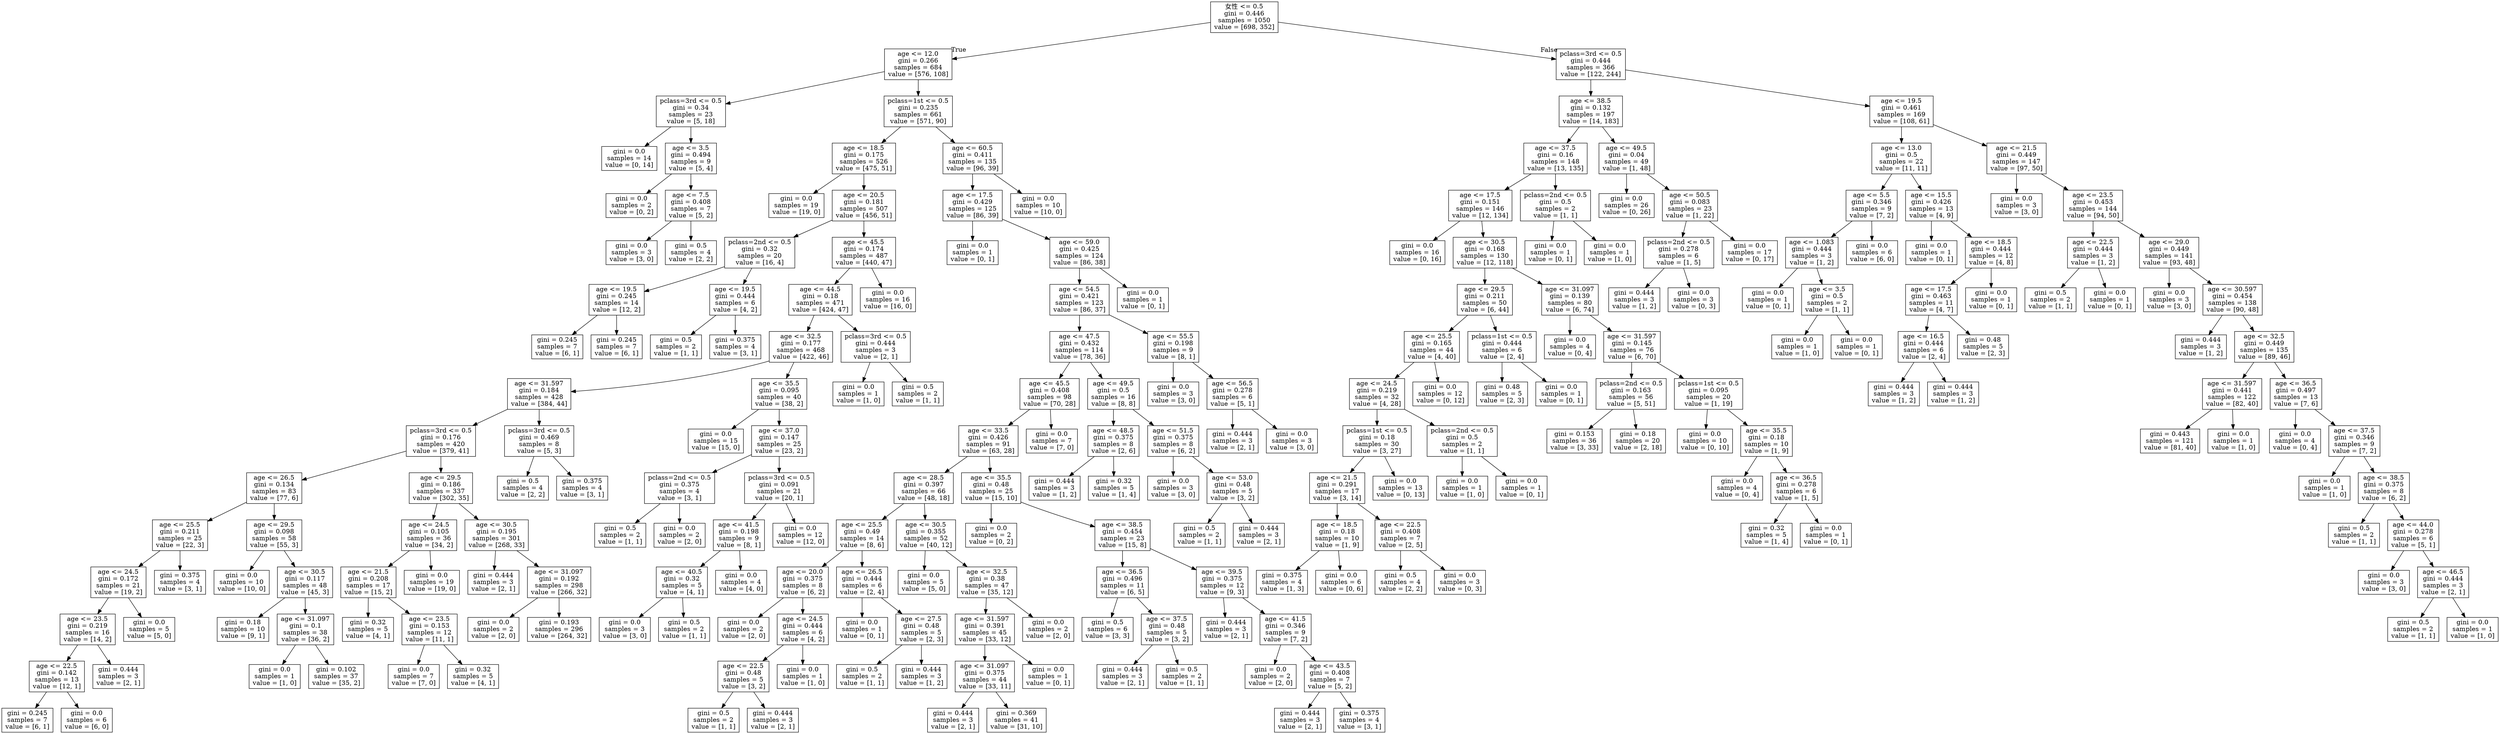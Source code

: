 digraph Tree {
node [shape=box] ;
0 [label="女性 <= 0.5\ngini = 0.446\nsamples = 1050\nvalue = [698, 352]"] ;
1 [label="age <= 12.0\ngini = 0.266\nsamples = 684\nvalue = [576, 108]"] ;
0 -> 1 [labeldistance=2.5, labelangle=45, headlabel="True"] ;
2 [label="pclass=3rd <= 0.5\ngini = 0.34\nsamples = 23\nvalue = [5, 18]"] ;
1 -> 2 ;
3 [label="gini = 0.0\nsamples = 14\nvalue = [0, 14]"] ;
2 -> 3 ;
4 [label="age <= 3.5\ngini = 0.494\nsamples = 9\nvalue = [5, 4]"] ;
2 -> 4 ;
5 [label="gini = 0.0\nsamples = 2\nvalue = [0, 2]"] ;
4 -> 5 ;
6 [label="age <= 7.5\ngini = 0.408\nsamples = 7\nvalue = [5, 2]"] ;
4 -> 6 ;
7 [label="gini = 0.0\nsamples = 3\nvalue = [3, 0]"] ;
6 -> 7 ;
8 [label="gini = 0.5\nsamples = 4\nvalue = [2, 2]"] ;
6 -> 8 ;
9 [label="pclass=1st <= 0.5\ngini = 0.235\nsamples = 661\nvalue = [571, 90]"] ;
1 -> 9 ;
10 [label="age <= 18.5\ngini = 0.175\nsamples = 526\nvalue = [475, 51]"] ;
9 -> 10 ;
11 [label="gini = 0.0\nsamples = 19\nvalue = [19, 0]"] ;
10 -> 11 ;
12 [label="age <= 20.5\ngini = 0.181\nsamples = 507\nvalue = [456, 51]"] ;
10 -> 12 ;
13 [label="pclass=2nd <= 0.5\ngini = 0.32\nsamples = 20\nvalue = [16, 4]"] ;
12 -> 13 ;
14 [label="age <= 19.5\ngini = 0.245\nsamples = 14\nvalue = [12, 2]"] ;
13 -> 14 ;
15 [label="gini = 0.245\nsamples = 7\nvalue = [6, 1]"] ;
14 -> 15 ;
16 [label="gini = 0.245\nsamples = 7\nvalue = [6, 1]"] ;
14 -> 16 ;
17 [label="age <= 19.5\ngini = 0.444\nsamples = 6\nvalue = [4, 2]"] ;
13 -> 17 ;
18 [label="gini = 0.5\nsamples = 2\nvalue = [1, 1]"] ;
17 -> 18 ;
19 [label="gini = 0.375\nsamples = 4\nvalue = [3, 1]"] ;
17 -> 19 ;
20 [label="age <= 45.5\ngini = 0.174\nsamples = 487\nvalue = [440, 47]"] ;
12 -> 20 ;
21 [label="age <= 44.5\ngini = 0.18\nsamples = 471\nvalue = [424, 47]"] ;
20 -> 21 ;
22 [label="age <= 32.5\ngini = 0.177\nsamples = 468\nvalue = [422, 46]"] ;
21 -> 22 ;
23 [label="age <= 31.597\ngini = 0.184\nsamples = 428\nvalue = [384, 44]"] ;
22 -> 23 ;
24 [label="pclass=3rd <= 0.5\ngini = 0.176\nsamples = 420\nvalue = [379, 41]"] ;
23 -> 24 ;
25 [label="age <= 26.5\ngini = 0.134\nsamples = 83\nvalue = [77, 6]"] ;
24 -> 25 ;
26 [label="age <= 25.5\ngini = 0.211\nsamples = 25\nvalue = [22, 3]"] ;
25 -> 26 ;
27 [label="age <= 24.5\ngini = 0.172\nsamples = 21\nvalue = [19, 2]"] ;
26 -> 27 ;
28 [label="age <= 23.5\ngini = 0.219\nsamples = 16\nvalue = [14, 2]"] ;
27 -> 28 ;
29 [label="age <= 22.5\ngini = 0.142\nsamples = 13\nvalue = [12, 1]"] ;
28 -> 29 ;
30 [label="gini = 0.245\nsamples = 7\nvalue = [6, 1]"] ;
29 -> 30 ;
31 [label="gini = 0.0\nsamples = 6\nvalue = [6, 0]"] ;
29 -> 31 ;
32 [label="gini = 0.444\nsamples = 3\nvalue = [2, 1]"] ;
28 -> 32 ;
33 [label="gini = 0.0\nsamples = 5\nvalue = [5, 0]"] ;
27 -> 33 ;
34 [label="gini = 0.375\nsamples = 4\nvalue = [3, 1]"] ;
26 -> 34 ;
35 [label="age <= 29.5\ngini = 0.098\nsamples = 58\nvalue = [55, 3]"] ;
25 -> 35 ;
36 [label="gini = 0.0\nsamples = 10\nvalue = [10, 0]"] ;
35 -> 36 ;
37 [label="age <= 30.5\ngini = 0.117\nsamples = 48\nvalue = [45, 3]"] ;
35 -> 37 ;
38 [label="gini = 0.18\nsamples = 10\nvalue = [9, 1]"] ;
37 -> 38 ;
39 [label="age <= 31.097\ngini = 0.1\nsamples = 38\nvalue = [36, 2]"] ;
37 -> 39 ;
40 [label="gini = 0.0\nsamples = 1\nvalue = [1, 0]"] ;
39 -> 40 ;
41 [label="gini = 0.102\nsamples = 37\nvalue = [35, 2]"] ;
39 -> 41 ;
42 [label="age <= 29.5\ngini = 0.186\nsamples = 337\nvalue = [302, 35]"] ;
24 -> 42 ;
43 [label="age <= 24.5\ngini = 0.105\nsamples = 36\nvalue = [34, 2]"] ;
42 -> 43 ;
44 [label="age <= 21.5\ngini = 0.208\nsamples = 17\nvalue = [15, 2]"] ;
43 -> 44 ;
45 [label="gini = 0.32\nsamples = 5\nvalue = [4, 1]"] ;
44 -> 45 ;
46 [label="age <= 23.5\ngini = 0.153\nsamples = 12\nvalue = [11, 1]"] ;
44 -> 46 ;
47 [label="gini = 0.0\nsamples = 7\nvalue = [7, 0]"] ;
46 -> 47 ;
48 [label="gini = 0.32\nsamples = 5\nvalue = [4, 1]"] ;
46 -> 48 ;
49 [label="gini = 0.0\nsamples = 19\nvalue = [19, 0]"] ;
43 -> 49 ;
50 [label="age <= 30.5\ngini = 0.195\nsamples = 301\nvalue = [268, 33]"] ;
42 -> 50 ;
51 [label="gini = 0.444\nsamples = 3\nvalue = [2, 1]"] ;
50 -> 51 ;
52 [label="age <= 31.097\ngini = 0.192\nsamples = 298\nvalue = [266, 32]"] ;
50 -> 52 ;
53 [label="gini = 0.0\nsamples = 2\nvalue = [2, 0]"] ;
52 -> 53 ;
54 [label="gini = 0.193\nsamples = 296\nvalue = [264, 32]"] ;
52 -> 54 ;
55 [label="pclass=3rd <= 0.5\ngini = 0.469\nsamples = 8\nvalue = [5, 3]"] ;
23 -> 55 ;
56 [label="gini = 0.5\nsamples = 4\nvalue = [2, 2]"] ;
55 -> 56 ;
57 [label="gini = 0.375\nsamples = 4\nvalue = [3, 1]"] ;
55 -> 57 ;
58 [label="age <= 35.5\ngini = 0.095\nsamples = 40\nvalue = [38, 2]"] ;
22 -> 58 ;
59 [label="gini = 0.0\nsamples = 15\nvalue = [15, 0]"] ;
58 -> 59 ;
60 [label="age <= 37.0\ngini = 0.147\nsamples = 25\nvalue = [23, 2]"] ;
58 -> 60 ;
61 [label="pclass=2nd <= 0.5\ngini = 0.375\nsamples = 4\nvalue = [3, 1]"] ;
60 -> 61 ;
62 [label="gini = 0.5\nsamples = 2\nvalue = [1, 1]"] ;
61 -> 62 ;
63 [label="gini = 0.0\nsamples = 2\nvalue = [2, 0]"] ;
61 -> 63 ;
64 [label="pclass=3rd <= 0.5\ngini = 0.091\nsamples = 21\nvalue = [20, 1]"] ;
60 -> 64 ;
65 [label="age <= 41.5\ngini = 0.198\nsamples = 9\nvalue = [8, 1]"] ;
64 -> 65 ;
66 [label="age <= 40.5\ngini = 0.32\nsamples = 5\nvalue = [4, 1]"] ;
65 -> 66 ;
67 [label="gini = 0.0\nsamples = 3\nvalue = [3, 0]"] ;
66 -> 67 ;
68 [label="gini = 0.5\nsamples = 2\nvalue = [1, 1]"] ;
66 -> 68 ;
69 [label="gini = 0.0\nsamples = 4\nvalue = [4, 0]"] ;
65 -> 69 ;
70 [label="gini = 0.0\nsamples = 12\nvalue = [12, 0]"] ;
64 -> 70 ;
71 [label="pclass=3rd <= 0.5\ngini = 0.444\nsamples = 3\nvalue = [2, 1]"] ;
21 -> 71 ;
72 [label="gini = 0.0\nsamples = 1\nvalue = [1, 0]"] ;
71 -> 72 ;
73 [label="gini = 0.5\nsamples = 2\nvalue = [1, 1]"] ;
71 -> 73 ;
74 [label="gini = 0.0\nsamples = 16\nvalue = [16, 0]"] ;
20 -> 74 ;
75 [label="age <= 60.5\ngini = 0.411\nsamples = 135\nvalue = [96, 39]"] ;
9 -> 75 ;
76 [label="age <= 17.5\ngini = 0.429\nsamples = 125\nvalue = [86, 39]"] ;
75 -> 76 ;
77 [label="gini = 0.0\nsamples = 1\nvalue = [0, 1]"] ;
76 -> 77 ;
78 [label="age <= 59.0\ngini = 0.425\nsamples = 124\nvalue = [86, 38]"] ;
76 -> 78 ;
79 [label="age <= 54.5\ngini = 0.421\nsamples = 123\nvalue = [86, 37]"] ;
78 -> 79 ;
80 [label="age <= 47.5\ngini = 0.432\nsamples = 114\nvalue = [78, 36]"] ;
79 -> 80 ;
81 [label="age <= 45.5\ngini = 0.408\nsamples = 98\nvalue = [70, 28]"] ;
80 -> 81 ;
82 [label="age <= 33.5\ngini = 0.426\nsamples = 91\nvalue = [63, 28]"] ;
81 -> 82 ;
83 [label="age <= 28.5\ngini = 0.397\nsamples = 66\nvalue = [48, 18]"] ;
82 -> 83 ;
84 [label="age <= 25.5\ngini = 0.49\nsamples = 14\nvalue = [8, 6]"] ;
83 -> 84 ;
85 [label="age <= 20.0\ngini = 0.375\nsamples = 8\nvalue = [6, 2]"] ;
84 -> 85 ;
86 [label="gini = 0.0\nsamples = 2\nvalue = [2, 0]"] ;
85 -> 86 ;
87 [label="age <= 24.5\ngini = 0.444\nsamples = 6\nvalue = [4, 2]"] ;
85 -> 87 ;
88 [label="age <= 22.5\ngini = 0.48\nsamples = 5\nvalue = [3, 2]"] ;
87 -> 88 ;
89 [label="gini = 0.5\nsamples = 2\nvalue = [1, 1]"] ;
88 -> 89 ;
90 [label="gini = 0.444\nsamples = 3\nvalue = [2, 1]"] ;
88 -> 90 ;
91 [label="gini = 0.0\nsamples = 1\nvalue = [1, 0]"] ;
87 -> 91 ;
92 [label="age <= 26.5\ngini = 0.444\nsamples = 6\nvalue = [2, 4]"] ;
84 -> 92 ;
93 [label="gini = 0.0\nsamples = 1\nvalue = [0, 1]"] ;
92 -> 93 ;
94 [label="age <= 27.5\ngini = 0.48\nsamples = 5\nvalue = [2, 3]"] ;
92 -> 94 ;
95 [label="gini = 0.5\nsamples = 2\nvalue = [1, 1]"] ;
94 -> 95 ;
96 [label="gini = 0.444\nsamples = 3\nvalue = [1, 2]"] ;
94 -> 96 ;
97 [label="age <= 30.5\ngini = 0.355\nsamples = 52\nvalue = [40, 12]"] ;
83 -> 97 ;
98 [label="gini = 0.0\nsamples = 5\nvalue = [5, 0]"] ;
97 -> 98 ;
99 [label="age <= 32.5\ngini = 0.38\nsamples = 47\nvalue = [35, 12]"] ;
97 -> 99 ;
100 [label="age <= 31.597\ngini = 0.391\nsamples = 45\nvalue = [33, 12]"] ;
99 -> 100 ;
101 [label="age <= 31.097\ngini = 0.375\nsamples = 44\nvalue = [33, 11]"] ;
100 -> 101 ;
102 [label="gini = 0.444\nsamples = 3\nvalue = [2, 1]"] ;
101 -> 102 ;
103 [label="gini = 0.369\nsamples = 41\nvalue = [31, 10]"] ;
101 -> 103 ;
104 [label="gini = 0.0\nsamples = 1\nvalue = [0, 1]"] ;
100 -> 104 ;
105 [label="gini = 0.0\nsamples = 2\nvalue = [2, 0]"] ;
99 -> 105 ;
106 [label="age <= 35.5\ngini = 0.48\nsamples = 25\nvalue = [15, 10]"] ;
82 -> 106 ;
107 [label="gini = 0.0\nsamples = 2\nvalue = [0, 2]"] ;
106 -> 107 ;
108 [label="age <= 38.5\ngini = 0.454\nsamples = 23\nvalue = [15, 8]"] ;
106 -> 108 ;
109 [label="age <= 36.5\ngini = 0.496\nsamples = 11\nvalue = [6, 5]"] ;
108 -> 109 ;
110 [label="gini = 0.5\nsamples = 6\nvalue = [3, 3]"] ;
109 -> 110 ;
111 [label="age <= 37.5\ngini = 0.48\nsamples = 5\nvalue = [3, 2]"] ;
109 -> 111 ;
112 [label="gini = 0.444\nsamples = 3\nvalue = [2, 1]"] ;
111 -> 112 ;
113 [label="gini = 0.5\nsamples = 2\nvalue = [1, 1]"] ;
111 -> 113 ;
114 [label="age <= 39.5\ngini = 0.375\nsamples = 12\nvalue = [9, 3]"] ;
108 -> 114 ;
115 [label="gini = 0.444\nsamples = 3\nvalue = [2, 1]"] ;
114 -> 115 ;
116 [label="age <= 41.5\ngini = 0.346\nsamples = 9\nvalue = [7, 2]"] ;
114 -> 116 ;
117 [label="gini = 0.0\nsamples = 2\nvalue = [2, 0]"] ;
116 -> 117 ;
118 [label="age <= 43.5\ngini = 0.408\nsamples = 7\nvalue = [5, 2]"] ;
116 -> 118 ;
119 [label="gini = 0.444\nsamples = 3\nvalue = [2, 1]"] ;
118 -> 119 ;
120 [label="gini = 0.375\nsamples = 4\nvalue = [3, 1]"] ;
118 -> 120 ;
121 [label="gini = 0.0\nsamples = 7\nvalue = [7, 0]"] ;
81 -> 121 ;
122 [label="age <= 49.5\ngini = 0.5\nsamples = 16\nvalue = [8, 8]"] ;
80 -> 122 ;
123 [label="age <= 48.5\ngini = 0.375\nsamples = 8\nvalue = [2, 6]"] ;
122 -> 123 ;
124 [label="gini = 0.444\nsamples = 3\nvalue = [1, 2]"] ;
123 -> 124 ;
125 [label="gini = 0.32\nsamples = 5\nvalue = [1, 4]"] ;
123 -> 125 ;
126 [label="age <= 51.5\ngini = 0.375\nsamples = 8\nvalue = [6, 2]"] ;
122 -> 126 ;
127 [label="gini = 0.0\nsamples = 3\nvalue = [3, 0]"] ;
126 -> 127 ;
128 [label="age <= 53.0\ngini = 0.48\nsamples = 5\nvalue = [3, 2]"] ;
126 -> 128 ;
129 [label="gini = 0.5\nsamples = 2\nvalue = [1, 1]"] ;
128 -> 129 ;
130 [label="gini = 0.444\nsamples = 3\nvalue = [2, 1]"] ;
128 -> 130 ;
131 [label="age <= 55.5\ngini = 0.198\nsamples = 9\nvalue = [8, 1]"] ;
79 -> 131 ;
132 [label="gini = 0.0\nsamples = 3\nvalue = [3, 0]"] ;
131 -> 132 ;
133 [label="age <= 56.5\ngini = 0.278\nsamples = 6\nvalue = [5, 1]"] ;
131 -> 133 ;
134 [label="gini = 0.444\nsamples = 3\nvalue = [2, 1]"] ;
133 -> 134 ;
135 [label="gini = 0.0\nsamples = 3\nvalue = [3, 0]"] ;
133 -> 135 ;
136 [label="gini = 0.0\nsamples = 1\nvalue = [0, 1]"] ;
78 -> 136 ;
137 [label="gini = 0.0\nsamples = 10\nvalue = [10, 0]"] ;
75 -> 137 ;
138 [label="pclass=3rd <= 0.5\ngini = 0.444\nsamples = 366\nvalue = [122, 244]"] ;
0 -> 138 [labeldistance=2.5, labelangle=-45, headlabel="False"] ;
139 [label="age <= 38.5\ngini = 0.132\nsamples = 197\nvalue = [14, 183]"] ;
138 -> 139 ;
140 [label="age <= 37.5\ngini = 0.16\nsamples = 148\nvalue = [13, 135]"] ;
139 -> 140 ;
141 [label="age <= 17.5\ngini = 0.151\nsamples = 146\nvalue = [12, 134]"] ;
140 -> 141 ;
142 [label="gini = 0.0\nsamples = 16\nvalue = [0, 16]"] ;
141 -> 142 ;
143 [label="age <= 30.5\ngini = 0.168\nsamples = 130\nvalue = [12, 118]"] ;
141 -> 143 ;
144 [label="age <= 29.5\ngini = 0.211\nsamples = 50\nvalue = [6, 44]"] ;
143 -> 144 ;
145 [label="age <= 25.5\ngini = 0.165\nsamples = 44\nvalue = [4, 40]"] ;
144 -> 145 ;
146 [label="age <= 24.5\ngini = 0.219\nsamples = 32\nvalue = [4, 28]"] ;
145 -> 146 ;
147 [label="pclass=1st <= 0.5\ngini = 0.18\nsamples = 30\nvalue = [3, 27]"] ;
146 -> 147 ;
148 [label="age <= 21.5\ngini = 0.291\nsamples = 17\nvalue = [3, 14]"] ;
147 -> 148 ;
149 [label="age <= 18.5\ngini = 0.18\nsamples = 10\nvalue = [1, 9]"] ;
148 -> 149 ;
150 [label="gini = 0.375\nsamples = 4\nvalue = [1, 3]"] ;
149 -> 150 ;
151 [label="gini = 0.0\nsamples = 6\nvalue = [0, 6]"] ;
149 -> 151 ;
152 [label="age <= 22.5\ngini = 0.408\nsamples = 7\nvalue = [2, 5]"] ;
148 -> 152 ;
153 [label="gini = 0.5\nsamples = 4\nvalue = [2, 2]"] ;
152 -> 153 ;
154 [label="gini = 0.0\nsamples = 3\nvalue = [0, 3]"] ;
152 -> 154 ;
155 [label="gini = 0.0\nsamples = 13\nvalue = [0, 13]"] ;
147 -> 155 ;
156 [label="pclass=2nd <= 0.5\ngini = 0.5\nsamples = 2\nvalue = [1, 1]"] ;
146 -> 156 ;
157 [label="gini = 0.0\nsamples = 1\nvalue = [1, 0]"] ;
156 -> 157 ;
158 [label="gini = 0.0\nsamples = 1\nvalue = [0, 1]"] ;
156 -> 158 ;
159 [label="gini = 0.0\nsamples = 12\nvalue = [0, 12]"] ;
145 -> 159 ;
160 [label="pclass=1st <= 0.5\ngini = 0.444\nsamples = 6\nvalue = [2, 4]"] ;
144 -> 160 ;
161 [label="gini = 0.48\nsamples = 5\nvalue = [2, 3]"] ;
160 -> 161 ;
162 [label="gini = 0.0\nsamples = 1\nvalue = [0, 1]"] ;
160 -> 162 ;
163 [label="age <= 31.097\ngini = 0.139\nsamples = 80\nvalue = [6, 74]"] ;
143 -> 163 ;
164 [label="gini = 0.0\nsamples = 4\nvalue = [0, 4]"] ;
163 -> 164 ;
165 [label="age <= 31.597\ngini = 0.145\nsamples = 76\nvalue = [6, 70]"] ;
163 -> 165 ;
166 [label="pclass=2nd <= 0.5\ngini = 0.163\nsamples = 56\nvalue = [5, 51]"] ;
165 -> 166 ;
167 [label="gini = 0.153\nsamples = 36\nvalue = [3, 33]"] ;
166 -> 167 ;
168 [label="gini = 0.18\nsamples = 20\nvalue = [2, 18]"] ;
166 -> 168 ;
169 [label="pclass=1st <= 0.5\ngini = 0.095\nsamples = 20\nvalue = [1, 19]"] ;
165 -> 169 ;
170 [label="gini = 0.0\nsamples = 10\nvalue = [0, 10]"] ;
169 -> 170 ;
171 [label="age <= 35.5\ngini = 0.18\nsamples = 10\nvalue = [1, 9]"] ;
169 -> 171 ;
172 [label="gini = 0.0\nsamples = 4\nvalue = [0, 4]"] ;
171 -> 172 ;
173 [label="age <= 36.5\ngini = 0.278\nsamples = 6\nvalue = [1, 5]"] ;
171 -> 173 ;
174 [label="gini = 0.32\nsamples = 5\nvalue = [1, 4]"] ;
173 -> 174 ;
175 [label="gini = 0.0\nsamples = 1\nvalue = [0, 1]"] ;
173 -> 175 ;
176 [label="pclass=2nd <= 0.5\ngini = 0.5\nsamples = 2\nvalue = [1, 1]"] ;
140 -> 176 ;
177 [label="gini = 0.0\nsamples = 1\nvalue = [0, 1]"] ;
176 -> 177 ;
178 [label="gini = 0.0\nsamples = 1\nvalue = [1, 0]"] ;
176 -> 178 ;
179 [label="age <= 49.5\ngini = 0.04\nsamples = 49\nvalue = [1, 48]"] ;
139 -> 179 ;
180 [label="gini = 0.0\nsamples = 26\nvalue = [0, 26]"] ;
179 -> 180 ;
181 [label="age <= 50.5\ngini = 0.083\nsamples = 23\nvalue = [1, 22]"] ;
179 -> 181 ;
182 [label="pclass=2nd <= 0.5\ngini = 0.278\nsamples = 6\nvalue = [1, 5]"] ;
181 -> 182 ;
183 [label="gini = 0.444\nsamples = 3\nvalue = [1, 2]"] ;
182 -> 183 ;
184 [label="gini = 0.0\nsamples = 3\nvalue = [0, 3]"] ;
182 -> 184 ;
185 [label="gini = 0.0\nsamples = 17\nvalue = [0, 17]"] ;
181 -> 185 ;
186 [label="age <= 19.5\ngini = 0.461\nsamples = 169\nvalue = [108, 61]"] ;
138 -> 186 ;
187 [label="age <= 13.0\ngini = 0.5\nsamples = 22\nvalue = [11, 11]"] ;
186 -> 187 ;
188 [label="age <= 5.5\ngini = 0.346\nsamples = 9\nvalue = [7, 2]"] ;
187 -> 188 ;
189 [label="age <= 1.083\ngini = 0.444\nsamples = 3\nvalue = [1, 2]"] ;
188 -> 189 ;
190 [label="gini = 0.0\nsamples = 1\nvalue = [0, 1]"] ;
189 -> 190 ;
191 [label="age <= 3.5\ngini = 0.5\nsamples = 2\nvalue = [1, 1]"] ;
189 -> 191 ;
192 [label="gini = 0.0\nsamples = 1\nvalue = [1, 0]"] ;
191 -> 192 ;
193 [label="gini = 0.0\nsamples = 1\nvalue = [0, 1]"] ;
191 -> 193 ;
194 [label="gini = 0.0\nsamples = 6\nvalue = [6, 0]"] ;
188 -> 194 ;
195 [label="age <= 15.5\ngini = 0.426\nsamples = 13\nvalue = [4, 9]"] ;
187 -> 195 ;
196 [label="gini = 0.0\nsamples = 1\nvalue = [0, 1]"] ;
195 -> 196 ;
197 [label="age <= 18.5\ngini = 0.444\nsamples = 12\nvalue = [4, 8]"] ;
195 -> 197 ;
198 [label="age <= 17.5\ngini = 0.463\nsamples = 11\nvalue = [4, 7]"] ;
197 -> 198 ;
199 [label="age <= 16.5\ngini = 0.444\nsamples = 6\nvalue = [2, 4]"] ;
198 -> 199 ;
200 [label="gini = 0.444\nsamples = 3\nvalue = [1, 2]"] ;
199 -> 200 ;
201 [label="gini = 0.444\nsamples = 3\nvalue = [1, 2]"] ;
199 -> 201 ;
202 [label="gini = 0.48\nsamples = 5\nvalue = [2, 3]"] ;
198 -> 202 ;
203 [label="gini = 0.0\nsamples = 1\nvalue = [0, 1]"] ;
197 -> 203 ;
204 [label="age <= 21.5\ngini = 0.449\nsamples = 147\nvalue = [97, 50]"] ;
186 -> 204 ;
205 [label="gini = 0.0\nsamples = 3\nvalue = [3, 0]"] ;
204 -> 205 ;
206 [label="age <= 23.5\ngini = 0.453\nsamples = 144\nvalue = [94, 50]"] ;
204 -> 206 ;
207 [label="age <= 22.5\ngini = 0.444\nsamples = 3\nvalue = [1, 2]"] ;
206 -> 207 ;
208 [label="gini = 0.5\nsamples = 2\nvalue = [1, 1]"] ;
207 -> 208 ;
209 [label="gini = 0.0\nsamples = 1\nvalue = [0, 1]"] ;
207 -> 209 ;
210 [label="age <= 29.0\ngini = 0.449\nsamples = 141\nvalue = [93, 48]"] ;
206 -> 210 ;
211 [label="gini = 0.0\nsamples = 3\nvalue = [3, 0]"] ;
210 -> 211 ;
212 [label="age <= 30.597\ngini = 0.454\nsamples = 138\nvalue = [90, 48]"] ;
210 -> 212 ;
213 [label="gini = 0.444\nsamples = 3\nvalue = [1, 2]"] ;
212 -> 213 ;
214 [label="age <= 32.5\ngini = 0.449\nsamples = 135\nvalue = [89, 46]"] ;
212 -> 214 ;
215 [label="age <= 31.597\ngini = 0.441\nsamples = 122\nvalue = [82, 40]"] ;
214 -> 215 ;
216 [label="gini = 0.443\nsamples = 121\nvalue = [81, 40]"] ;
215 -> 216 ;
217 [label="gini = 0.0\nsamples = 1\nvalue = [1, 0]"] ;
215 -> 217 ;
218 [label="age <= 36.5\ngini = 0.497\nsamples = 13\nvalue = [7, 6]"] ;
214 -> 218 ;
219 [label="gini = 0.0\nsamples = 4\nvalue = [0, 4]"] ;
218 -> 219 ;
220 [label="age <= 37.5\ngini = 0.346\nsamples = 9\nvalue = [7, 2]"] ;
218 -> 220 ;
221 [label="gini = 0.0\nsamples = 1\nvalue = [1, 0]"] ;
220 -> 221 ;
222 [label="age <= 38.5\ngini = 0.375\nsamples = 8\nvalue = [6, 2]"] ;
220 -> 222 ;
223 [label="gini = 0.5\nsamples = 2\nvalue = [1, 1]"] ;
222 -> 223 ;
224 [label="age <= 44.0\ngini = 0.278\nsamples = 6\nvalue = [5, 1]"] ;
222 -> 224 ;
225 [label="gini = 0.0\nsamples = 3\nvalue = [3, 0]"] ;
224 -> 225 ;
226 [label="age <= 46.5\ngini = 0.444\nsamples = 3\nvalue = [2, 1]"] ;
224 -> 226 ;
227 [label="gini = 0.5\nsamples = 2\nvalue = [1, 1]"] ;
226 -> 227 ;
228 [label="gini = 0.0\nsamples = 1\nvalue = [1, 0]"] ;
226 -> 228 ;
}